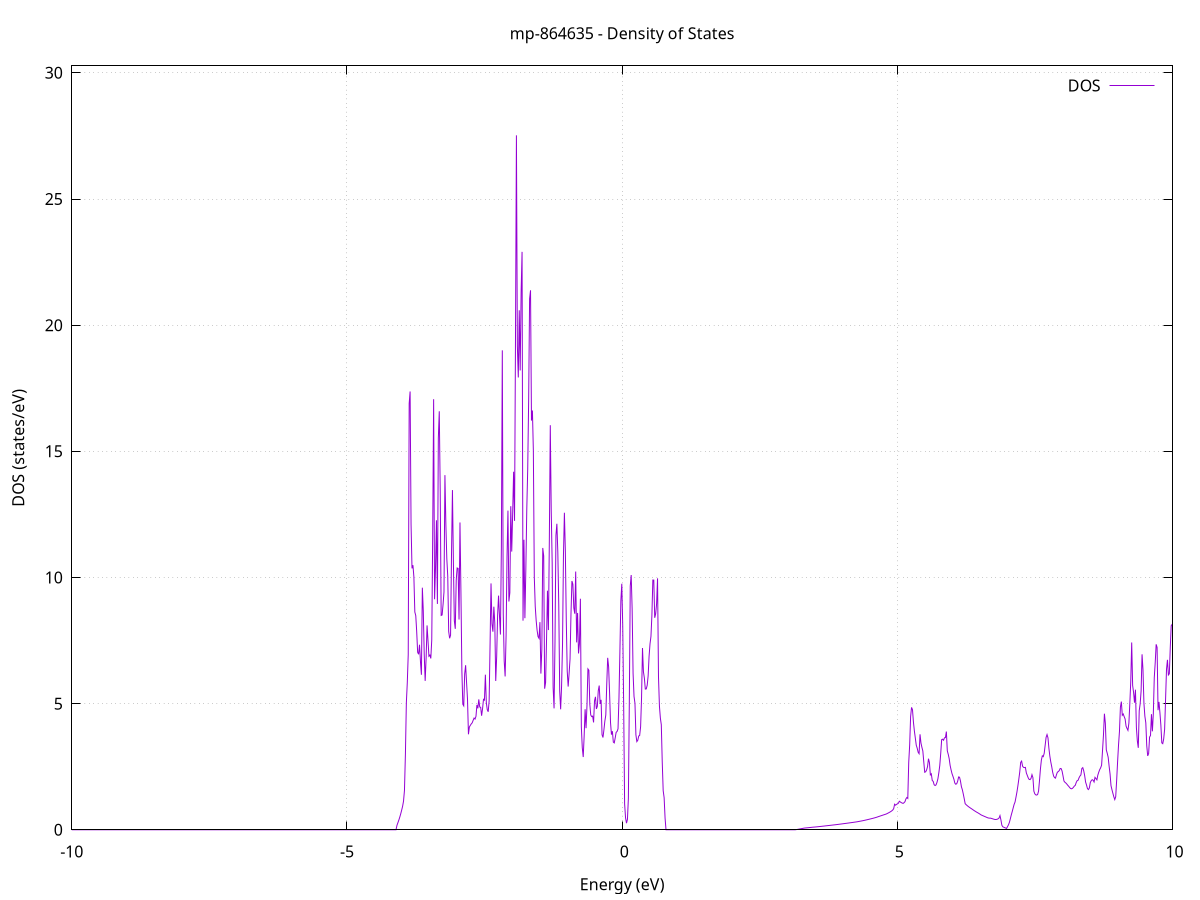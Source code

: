 set title 'mp-864635 - Density of States'
set xlabel 'Energy (eV)'
set ylabel 'DOS (states/eV)'
set grid
set xrange [-10:10]
set yrange [0:30.277]
set xzeroaxis lt -1
set terminal png size 800,600
set output 'mp-864635_dos_gnuplot.png'
plot '-' using 1:2 with lines title 'DOS'
-15.545100 0.000000
-15.528000 0.000000
-15.510900 0.000000
-15.493800 0.000000
-15.476700 0.000000
-15.459600 0.000000
-15.442500 0.000000
-15.425400 0.000000
-15.408300 0.000000
-15.391200 0.000000
-15.374100 0.000000
-15.357000 0.000000
-15.340000 0.000000
-15.322900 0.000000
-15.305800 0.000000
-15.288700 0.000000
-15.271600 0.000000
-15.254500 0.000000
-15.237400 0.000000
-15.220300 0.000000
-15.203200 0.000000
-15.186100 0.000000
-15.169000 0.000000
-15.151900 0.000000
-15.134800 0.000000
-15.117700 0.000000
-15.100600 0.000000
-15.083500 0.000000
-15.066400 0.000000
-15.049300 0.000000
-15.032300 0.000000
-15.015200 0.000000
-14.998100 0.000000
-14.981000 0.000000
-14.963900 0.000000
-14.946800 0.000000
-14.929700 0.000000
-14.912600 0.000000
-14.895500 0.000000
-14.878400 0.000000
-14.861300 0.000000
-14.844200 0.000000
-14.827100 0.000000
-14.810000 0.000000
-14.792900 0.000000
-14.775800 0.000000
-14.758700 0.000000
-14.741700 0.000000
-14.724600 0.000000
-14.707500 0.000000
-14.690400 0.000000
-14.673300 0.000000
-14.656200 0.000000
-14.639100 0.000000
-14.622000 0.000000
-14.604900 0.000000
-14.587800 0.000000
-14.570700 0.000000
-14.553600 0.000000
-14.536500 0.000000
-14.519400 0.000000
-14.502300 0.000000
-14.485200 0.000000
-14.468100 0.000000
-14.451000 0.000000
-14.434000 0.000000
-14.416900 0.000000
-14.399800 0.000000
-14.382700 0.000000
-14.365600 0.000000
-14.348500 0.000000
-14.331400 0.000000
-14.314300 0.000000
-14.297200 0.000000
-14.280100 0.000000
-14.263000 0.000000
-14.245900 0.000000
-14.228800 0.000000
-14.211700 0.000000
-14.194600 0.000000
-14.177500 0.000000
-14.160400 0.000000
-14.143400 0.000000
-14.126300 0.000000
-14.109200 0.000000
-14.092100 0.000000
-14.075000 0.000000
-14.057900 0.000000
-14.040800 0.000000
-14.023700 0.000000
-14.006600 0.000000
-13.989500 0.082400
-13.972400 0.751900
-13.955300 1.081200
-13.938200 1.400100
-13.921100 1.671100
-13.904000 1.922900
-13.886900 2.190300
-13.869800 2.474000
-13.852800 2.756500
-13.835700 3.062800
-13.818600 3.393300
-13.801500 3.776200
-13.784400 4.314500
-13.767300 5.056700
-13.750200 6.472300
-13.733100 6.699400
-13.716000 6.161500
-13.698900 5.781600
-13.681800 3.596500
-13.664700 6.806100
-13.647600 7.704800
-13.630500 6.574900
-13.613400 6.372700
-13.596300 5.924000
-13.579200 5.816500
-13.562100 12.679100
-13.545100 14.877300
-13.528000 18.184100
-13.510900 32.036400
-13.493800 34.026900
-13.476700 46.189200
-13.459600 29.185500
-13.442500 54.497400
-13.425400 0.000000
-13.408300 0.000000
-13.391200 0.000000
-13.374100 0.000000
-13.357000 0.000000
-13.339900 0.000000
-13.322800 0.000000
-13.305700 0.000000
-13.288600 0.000000
-13.271500 0.000000
-13.254500 0.000000
-13.237400 0.000000
-13.220300 0.000000
-13.203200 0.000000
-13.186100 0.000000
-13.169000 0.000000
-13.151900 0.000000
-13.134800 0.000000
-13.117700 0.000000
-13.100600 0.000000
-13.083500 0.000000
-13.066400 0.000000
-13.049300 0.000000
-13.032200 0.000000
-13.015100 0.000000
-12.998000 0.000000
-12.980900 0.000000
-12.963800 0.000000
-12.946800 0.000000
-12.929700 0.000000
-12.912600 0.000000
-12.895500 0.000000
-12.878400 0.000000
-12.861300 0.000000
-12.844200 0.000000
-12.827100 0.000000
-12.810000 0.000000
-12.792900 0.000000
-12.775800 0.000000
-12.758700 0.000000
-12.741600 0.000000
-12.724500 0.000000
-12.707400 0.000000
-12.690300 0.000000
-12.673200 0.000000
-12.656200 0.000000
-12.639100 0.000000
-12.622000 0.000000
-12.604900 0.000000
-12.587800 0.000000
-12.570700 0.000000
-12.553600 0.000000
-12.536500 0.000000
-12.519400 0.000000
-12.502300 0.000000
-12.485200 0.000000
-12.468100 0.000000
-12.451000 0.000000
-12.433900 0.000000
-12.416800 0.000000
-12.399700 0.000000
-12.382600 0.000000
-12.365600 0.000000
-12.348500 0.000000
-12.331400 0.000000
-12.314300 0.000000
-12.297200 0.000000
-12.280100 0.000000
-12.263000 0.000000
-12.245900 0.000000
-12.228800 0.000000
-12.211700 0.000000
-12.194600 0.000000
-12.177500 0.000000
-12.160400 0.000000
-12.143300 0.000000
-12.126200 0.000000
-12.109100 0.000000
-12.092000 0.000000
-12.074900 0.000000
-12.057900 0.000000
-12.040800 0.000000
-12.023700 0.000000
-12.006600 0.000000
-11.989500 0.000000
-11.972400 0.000000
-11.955300 0.000000
-11.938200 0.000000
-11.921100 0.000000
-11.904000 0.000000
-11.886900 0.000000
-11.869800 0.000000
-11.852700 0.000000
-11.835600 0.000000
-11.818500 0.000000
-11.801400 0.000000
-11.784300 0.000000
-11.767300 0.000000
-11.750200 0.000000
-11.733100 0.000000
-11.716000 0.000000
-11.698900 0.000000
-11.681800 0.000000
-11.664700 0.000000
-11.647600 0.000000
-11.630500 0.000000
-11.613400 0.000000
-11.596300 0.000000
-11.579200 0.000000
-11.562100 0.000000
-11.545000 0.000000
-11.527900 0.000000
-11.510800 0.000000
-11.493700 0.000000
-11.476700 0.000000
-11.459600 0.000000
-11.442500 0.000000
-11.425400 0.000000
-11.408300 0.000000
-11.391200 0.000000
-11.374100 0.000000
-11.357000 0.000000
-11.339900 0.000000
-11.322800 0.000000
-11.305700 0.000000
-11.288600 0.000000
-11.271500 0.000000
-11.254400 0.000000
-11.237300 0.000000
-11.220200 0.000000
-11.203100 0.000000
-11.186000 0.000000
-11.169000 0.000000
-11.151900 0.000000
-11.134800 0.000000
-11.117700 0.000000
-11.100600 0.000000
-11.083500 0.000000
-11.066400 0.000000
-11.049300 0.000000
-11.032200 0.000000
-11.015100 0.000000
-10.998000 0.000000
-10.980900 0.000000
-10.963800 0.000000
-10.946700 0.000000
-10.929600 0.000000
-10.912500 0.000000
-10.895400 0.000000
-10.878400 0.000000
-10.861300 0.000000
-10.844200 0.000000
-10.827100 0.000000
-10.810000 0.000000
-10.792900 0.000000
-10.775800 0.000000
-10.758700 0.000000
-10.741600 0.000000
-10.724500 0.000000
-10.707400 0.000000
-10.690300 0.000000
-10.673200 0.000000
-10.656100 0.000000
-10.639000 0.000000
-10.621900 0.000000
-10.604800 0.000000
-10.587700 0.000000
-10.570700 0.000000
-10.553600 0.000000
-10.536500 0.000000
-10.519400 0.000000
-10.502300 0.000000
-10.485200 0.000000
-10.468100 0.000000
-10.451000 0.000000
-10.433900 0.000000
-10.416800 0.000000
-10.399700 0.000000
-10.382600 0.000000
-10.365500 0.000000
-10.348400 0.000000
-10.331300 0.000000
-10.314200 0.000000
-10.297100 0.000000
-10.280100 0.000000
-10.263000 0.000000
-10.245900 0.000000
-10.228800 0.000000
-10.211700 0.000000
-10.194600 0.000000
-10.177500 0.000000
-10.160400 0.000000
-10.143300 0.000000
-10.126200 0.000000
-10.109100 0.000000
-10.092000 0.000000
-10.074900 0.000000
-10.057800 0.000000
-10.040700 0.000000
-10.023600 0.000000
-10.006500 0.000000
-9.989500 0.000000
-9.972400 0.000000
-9.955300 0.000000
-9.938200 0.000000
-9.921100 0.000000
-9.904000 0.000000
-9.886900 0.000000
-9.869800 0.000000
-9.852700 0.000000
-9.835600 0.000000
-9.818500 0.000000
-9.801400 0.000000
-9.784300 0.000000
-9.767200 0.000000
-9.750100 0.000000
-9.733000 0.000000
-9.715900 0.000000
-9.698800 0.000000
-9.681800 0.000000
-9.664700 0.000000
-9.647600 0.000000
-9.630500 0.000000
-9.613400 0.000000
-9.596300 0.000000
-9.579200 0.000000
-9.562100 0.000000
-9.545000 0.000000
-9.527900 0.000000
-9.510800 0.000000
-9.493700 0.000000
-9.476600 0.000000
-9.459500 0.000000
-9.442400 0.000000
-9.425300 0.000000
-9.408200 0.000000
-9.391200 0.000000
-9.374100 0.000000
-9.357000 0.000000
-9.339900 0.000000
-9.322800 0.000000
-9.305700 0.000000
-9.288600 0.000000
-9.271500 0.000000
-9.254400 0.000000
-9.237300 0.000000
-9.220200 0.000000
-9.203100 0.000000
-9.186000 0.000000
-9.168900 0.000000
-9.151800 0.000000
-9.134700 0.000000
-9.117600 0.000000
-9.100500 0.000000
-9.083500 0.000000
-9.066400 0.000000
-9.049300 0.000000
-9.032200 0.000000
-9.015100 0.000000
-8.998000 0.000000
-8.980900 0.000000
-8.963800 0.000000
-8.946700 0.000000
-8.929600 0.000000
-8.912500 0.000000
-8.895400 0.000000
-8.878300 0.000000
-8.861200 0.000000
-8.844100 0.000000
-8.827000 0.000000
-8.809900 0.000000
-8.792900 0.000000
-8.775800 0.000000
-8.758700 0.000000
-8.741600 0.000000
-8.724500 0.000000
-8.707400 0.000000
-8.690300 0.000000
-8.673200 0.000000
-8.656100 0.000000
-8.639000 0.000000
-8.621900 0.000000
-8.604800 0.000000
-8.587700 0.000000
-8.570600 0.000000
-8.553500 0.000000
-8.536400 0.000000
-8.519300 0.000000
-8.502300 0.000000
-8.485200 0.000000
-8.468100 0.000000
-8.451000 0.000000
-8.433900 0.000000
-8.416800 0.000000
-8.399700 0.000000
-8.382600 0.000000
-8.365500 0.000000
-8.348400 0.000000
-8.331300 0.000000
-8.314200 0.000000
-8.297100 0.000000
-8.280000 0.000000
-8.262900 0.000000
-8.245800 0.000000
-8.228700 0.000000
-8.211600 0.000000
-8.194600 0.000000
-8.177500 0.000000
-8.160400 0.000000
-8.143300 0.000000
-8.126200 0.000000
-8.109100 0.000000
-8.092000 0.000000
-8.074900 0.000000
-8.057800 0.000000
-8.040700 0.000000
-8.023600 0.000000
-8.006500 0.000000
-7.989400 0.000000
-7.972300 0.000000
-7.955200 0.000000
-7.938100 0.000000
-7.921000 0.000000
-7.904000 0.000000
-7.886900 0.000000
-7.869800 0.000000
-7.852700 0.000000
-7.835600 0.000000
-7.818500 0.000000
-7.801400 0.000000
-7.784300 0.000000
-7.767200 0.000000
-7.750100 0.000000
-7.733000 0.000000
-7.715900 0.000000
-7.698800 0.000000
-7.681700 0.000000
-7.664600 0.000000
-7.647500 0.000000
-7.630400 0.000000
-7.613400 0.000000
-7.596300 0.000000
-7.579200 0.000000
-7.562100 0.000000
-7.545000 0.000000
-7.527900 0.000000
-7.510800 0.000000
-7.493700 0.000000
-7.476600 0.000000
-7.459500 0.000000
-7.442400 0.000000
-7.425300 0.000000
-7.408200 0.000000
-7.391100 0.000000
-7.374000 0.000000
-7.356900 0.000000
-7.339800 0.000000
-7.322700 0.000000
-7.305700 0.000000
-7.288600 0.000000
-7.271500 0.000000
-7.254400 0.000000
-7.237300 0.000000
-7.220200 0.000000
-7.203100 0.000000
-7.186000 0.000000
-7.168900 0.000000
-7.151800 0.000000
-7.134700 0.000000
-7.117600 0.000000
-7.100500 0.000000
-7.083400 0.000000
-7.066300 0.000000
-7.049200 0.000000
-7.032100 0.000000
-7.015100 0.000000
-6.998000 0.000000
-6.980900 0.000000
-6.963800 0.000000
-6.946700 0.000000
-6.929600 0.000000
-6.912500 0.000000
-6.895400 0.000000
-6.878300 0.000000
-6.861200 0.000000
-6.844100 0.000000
-6.827000 0.000000
-6.809900 0.000000
-6.792800 0.000000
-6.775700 0.000000
-6.758600 0.000000
-6.741500 0.000000
-6.724400 0.000000
-6.707400 0.000000
-6.690300 0.000000
-6.673200 0.000000
-6.656100 0.000000
-6.639000 0.000000
-6.621900 0.000000
-6.604800 0.000000
-6.587700 0.000000
-6.570600 0.000000
-6.553500 0.000000
-6.536400 0.000000
-6.519300 0.000000
-6.502200 0.000000
-6.485100 0.000000
-6.468000 0.000000
-6.450900 0.000000
-6.433800 0.000000
-6.416800 0.000000
-6.399700 0.000000
-6.382600 0.000000
-6.365500 0.000000
-6.348400 0.000000
-6.331300 0.000000
-6.314200 0.000000
-6.297100 0.000000
-6.280000 0.000000
-6.262900 0.000000
-6.245800 0.000000
-6.228700 0.000000
-6.211600 0.000000
-6.194500 0.000000
-6.177400 0.000000
-6.160300 0.000000
-6.143200 0.000000
-6.126200 0.000000
-6.109100 0.000000
-6.092000 0.000000
-6.074900 0.000000
-6.057800 0.000000
-6.040700 0.000000
-6.023600 0.000000
-6.006500 0.000000
-5.989400 0.000000
-5.972300 0.000000
-5.955200 0.000000
-5.938100 0.000000
-5.921000 0.000000
-5.903900 0.000000
-5.886800 0.000000
-5.869700 0.000000
-5.852600 0.000000
-5.835500 0.000000
-5.818500 0.000000
-5.801400 0.000000
-5.784300 0.000000
-5.767200 0.000000
-5.750100 0.000000
-5.733000 0.000000
-5.715900 0.000000
-5.698800 0.000000
-5.681700 0.000000
-5.664600 0.000000
-5.647500 0.000000
-5.630400 0.000000
-5.613300 0.000000
-5.596200 0.000000
-5.579100 0.000000
-5.562000 0.000000
-5.544900 0.000000
-5.527900 0.000000
-5.510800 0.000000
-5.493700 0.000000
-5.476600 0.000000
-5.459500 0.000000
-5.442400 0.000000
-5.425300 0.000000
-5.408200 0.000000
-5.391100 0.000000
-5.374000 0.000000
-5.356900 0.000000
-5.339800 0.000000
-5.322700 0.000000
-5.305600 0.000000
-5.288500 0.000000
-5.271400 0.000000
-5.254300 0.000000
-5.237200 0.000000
-5.220200 0.000000
-5.203100 0.000000
-5.186000 0.000000
-5.168900 0.000000
-5.151800 0.000000
-5.134700 0.000000
-5.117600 0.000000
-5.100500 0.000000
-5.083400 0.000000
-5.066300 0.000000
-5.049200 0.000000
-5.032100 0.000000
-5.015000 0.000000
-4.997900 0.000000
-4.980800 0.000000
-4.963700 0.000000
-4.946600 0.000000
-4.929600 0.000000
-4.912500 0.000000
-4.895400 0.000000
-4.878300 0.000000
-4.861200 0.000000
-4.844100 0.000000
-4.827000 0.000000
-4.809900 0.000000
-4.792800 0.000000
-4.775700 0.000000
-4.758600 0.000000
-4.741500 0.000000
-4.724400 0.000000
-4.707300 0.000000
-4.690200 0.000000
-4.673100 0.000000
-4.656000 0.000000
-4.639000 0.000000
-4.621900 0.000000
-4.604800 0.000000
-4.587700 0.000000
-4.570600 0.000000
-4.553500 0.000000
-4.536400 0.000000
-4.519300 0.000000
-4.502200 0.000000
-4.485100 0.000000
-4.468000 0.000000
-4.450900 0.000000
-4.433800 0.000000
-4.416700 0.000000
-4.399600 0.000000
-4.382500 0.000000
-4.365400 0.000000
-4.348300 0.000000
-4.331300 0.000000
-4.314200 0.000000
-4.297100 0.000000
-4.280000 0.000000
-4.262900 0.000000
-4.245800 0.000000
-4.228700 0.000000
-4.211600 0.000000
-4.194500 0.000000
-4.177400 0.000000
-4.160300 0.000000
-4.143200 0.000000
-4.126100 0.000000
-4.109000 0.000000
-4.091900 0.172700
-4.074800 0.278300
-4.057700 0.383000
-4.040700 0.499300
-4.023600 0.629700
-4.006500 0.774900
-3.989400 0.927600
-3.972300 1.135700
-3.955200 1.563000
-3.938100 2.996900
-3.921000 5.038700
-3.903900 5.828400
-3.886800 6.945200
-3.869700 16.892700
-3.852600 17.372300
-3.835500 12.111700
-3.818400 10.361000
-3.801300 10.487000
-3.784200 10.029000
-3.767100 8.632000
-3.750000 8.486700
-3.733000 7.853800
-3.715900 7.037000
-3.698800 6.955900
-3.681700 7.334000
-3.664600 6.667700
-3.647500 6.142900
-3.630400 9.596400
-3.613300 8.678400
-3.596200 6.951100
-3.579100 5.900900
-3.562000 6.798600
-3.544900 8.100200
-3.527800 7.501600
-3.510700 6.879500
-3.493600 6.924200
-3.476500 6.791200
-3.459400 7.526800
-3.442400 11.630300
-3.425300 17.064700
-3.408200 9.137500
-3.391100 10.389600
-3.374000 12.267000
-3.356900 8.951200
-3.339800 15.528200
-3.322700 16.587700
-3.305600 13.428900
-3.288500 8.495800
-3.271400 8.512300
-3.254300 8.920300
-3.237200 9.422500
-3.220100 14.055600
-3.203000 12.114900
-3.185900 10.747700
-3.168800 10.058100
-3.151800 7.862400
-3.134700 7.589100
-3.117600 7.713000
-3.100500 10.905900
-3.083400 13.463200
-3.066300 10.623900
-3.049200 8.284500
-3.032100 7.964200
-3.015000 9.884500
-2.997900 10.376700
-2.980800 10.358900
-2.963700 8.332800
-2.946600 12.180500
-2.929500 9.477000
-2.912400 6.321000
-2.895300 4.977600
-2.878200 4.912500
-2.861100 6.178500
-2.844100 6.522100
-2.827000 5.841800
-2.809900 5.174800
-2.792800 3.784200
-2.775700 4.072500
-2.758600 4.138800
-2.741500 4.196100
-2.724400 4.240100
-2.707300 4.337800
-2.690200 4.428300
-2.673100 4.387400
-2.656000 4.495800
-2.638900 4.949200
-2.621800 4.813100
-2.604700 5.168200
-2.587600 4.866700
-2.570500 4.851600
-2.553500 4.520000
-2.536400 4.797400
-2.519300 5.170400
-2.502200 5.138800
-2.485100 6.147900
-2.468000 5.047800
-2.450900 4.757600
-2.433800 4.677800
-2.416700 5.103800
-2.399600 7.380400
-2.382500 9.764900
-2.365400 8.168200
-2.348300 7.850500
-2.331200 8.843200
-2.314100 8.201400
-2.297000 5.898200
-2.279900 6.866200
-2.262900 8.496300
-2.245800 9.281600
-2.228700 8.476600
-2.211600 7.737800
-2.194500 11.162300
-2.177400 19.001600
-2.160300 8.581700
-2.143200 6.692200
-2.126100 6.076300
-2.109000 7.672100
-2.091900 10.818600
-2.074800 12.651000
-2.057700 9.047400
-2.040600 9.394600
-2.023500 12.825400
-2.006400 11.026900
-1.989300 12.531100
-1.972200 14.191200
-1.955200 12.243500
-1.938100 19.391900
-1.921000 27.524500
-1.903900 19.178800
-1.886800 17.928500
-1.869700 20.589000
-1.852600 18.204400
-1.835500 21.317500
-1.818400 22.906300
-1.801300 8.288500
-1.784200 11.494900
-1.767100 8.385600
-1.750000 10.301000
-1.732900 12.681700
-1.715800 14.297900
-1.698700 17.050800
-1.681600 21.048900
-1.664600 21.382200
-1.647500 16.219400
-1.630400 16.618200
-1.613300 15.031200
-1.596200 10.020000
-1.579100 8.854400
-1.562000 8.288100
-1.544900 7.896400
-1.527800 7.652500
-1.510700 7.587800
-1.493600 8.230300
-1.476500 6.191400
-1.459400 7.147900
-1.442300 11.169500
-1.425200 10.853200
-1.408100 5.591500
-1.391000 5.835900
-1.373900 7.527300
-1.356900 9.477200
-1.339800 7.915500
-1.322700 11.481900
-1.305600 16.035400
-1.288500 12.639100
-1.271400 10.582800
-1.254300 5.645200
-1.237200 4.810400
-1.220100 7.450000
-1.203000 11.666400
-1.185900 12.128300
-1.168800 11.005600
-1.151700 8.892600
-1.134600 5.497600
-1.117500 4.774700
-1.100400 5.697100
-1.083300 7.356000
-1.066300 10.892300
-1.049200 12.564700
-1.032100 11.061800
-1.015000 8.284600
-0.997900 6.285200
-0.980800 5.676700
-0.963700 6.195100
-0.946600 6.769500
-0.929500 8.561100
-0.912400 9.859400
-0.895300 9.731400
-0.878200 8.792900
-0.861100 8.564400
-0.844000 10.235900
-0.826900 7.426800
-0.809800 8.594900
-0.792700 6.989000
-0.775700 7.383400
-0.758600 9.157400
-0.741500 4.080100
-0.724400 3.253700
-0.707300 2.884000
-0.690200 3.720800
-0.673100 4.777400
-0.656000 4.027400
-0.638900 4.927300
-0.621800 6.375800
-0.604700 6.321900
-0.587600 4.979700
-0.570500 4.550100
-0.553400 4.485800
-0.536300 4.503300
-0.519200 4.255300
-0.502100 5.108300
-0.485000 5.269800
-0.468000 4.789100
-0.450900 4.895500
-0.433800 5.510900
-0.416700 5.716400
-0.399600 4.989100
-0.382500 5.149100
-0.365400 3.767900
-0.348300 3.657400
-0.331200 3.962200
-0.314100 4.307400
-0.297000 4.548300
-0.279900 5.760400
-0.262800 6.814600
-0.245700 6.458800
-0.228600 5.441200
-0.211500 4.259100
-0.194400 3.771300
-0.177400 3.906600
-0.160300 3.475200
-0.143200 3.443400
-0.126100 3.642800
-0.109000 3.861400
-0.091900 3.897000
-0.074800 4.003000
-0.057700 5.219400
-0.040600 7.086300
-0.023500 9.066700
-0.006400 9.751500
0.010700 8.070800
0.027800 4.891400
0.044900 1.024600
0.062000 0.472400
0.079100 0.262400
0.096200 0.409400
0.113300 1.245900
0.130300 5.054700
0.147400 9.663100
0.164500 10.097500
0.181600 8.753900
0.198700 6.197200
0.215800 5.287100
0.232900 5.010800
0.250000 3.764600
0.267100 3.494300
0.284200 3.547700
0.301300 3.716300
0.318400 3.737400
0.335500 4.084200
0.352600 5.237900
0.369700 7.203300
0.386800 6.264200
0.403900 6.009300
0.420900 5.577500
0.438000 5.581900
0.455100 5.729500
0.472200 6.094200
0.489300 6.873800
0.506400 7.368000
0.523500 7.663400
0.540600 8.499000
0.557700 9.898900
0.574800 9.895800
0.591900 8.402400
0.609000 8.560700
0.626100 8.960800
0.643200 9.965800
0.660300 6.070800
0.677400 4.905900
0.694500 4.427400
0.711500 4.162800
0.728600 2.687200
0.745700 1.550500
0.762800 1.272100
0.779900 0.464700
0.797000 0.000000
0.814100 0.000000
0.831200 0.000000
0.848300 0.000000
0.865400 0.000000
0.882500 0.000000
0.899600 0.000000
0.916700 0.000000
0.933800 0.000000
0.950900 0.000000
0.968000 0.000000
0.985100 0.000000
1.002200 0.000000
1.019200 0.000000
1.036300 0.000000
1.053400 0.000000
1.070500 0.000000
1.087600 0.000000
1.104700 0.000000
1.121800 0.000000
1.138900 0.000000
1.156000 0.000000
1.173100 0.000000
1.190200 0.000000
1.207300 0.000000
1.224400 0.000000
1.241500 0.000000
1.258600 0.000000
1.275700 0.000000
1.292800 0.000000
1.309800 0.000000
1.326900 0.000000
1.344000 0.000000
1.361100 0.000000
1.378200 0.000000
1.395300 0.000000
1.412400 0.000000
1.429500 0.000000
1.446600 0.000000
1.463700 0.000000
1.480800 0.000000
1.497900 0.000000
1.515000 0.000000
1.532100 0.000000
1.549200 0.000000
1.566300 0.000000
1.583400 0.000000
1.600400 0.000000
1.617500 0.000000
1.634600 0.000000
1.651700 0.000000
1.668800 0.000000
1.685900 0.000000
1.703000 0.000000
1.720100 0.000000
1.737200 0.000000
1.754300 0.000000
1.771400 0.000000
1.788500 0.000000
1.805600 0.000000
1.822700 0.000000
1.839800 0.000000
1.856900 0.000000
1.874000 0.000000
1.891100 0.000000
1.908100 0.000000
1.925200 0.000000
1.942300 0.000000
1.959400 0.000000
1.976500 0.000000
1.993600 0.000000
2.010700 0.000000
2.027800 0.000000
2.044900 0.000000
2.062000 0.000000
2.079100 0.000000
2.096200 0.000000
2.113300 0.000000
2.130400 0.000000
2.147500 0.000000
2.164600 0.000000
2.181700 0.000000
2.198700 0.000000
2.215800 0.000000
2.232900 0.000000
2.250000 0.000000
2.267100 0.000000
2.284200 0.000000
2.301300 0.000000
2.318400 0.000000
2.335500 0.000000
2.352600 0.000000
2.369700 0.000000
2.386800 0.000000
2.403900 0.000000
2.421000 0.000000
2.438100 0.000000
2.455200 0.000000
2.472300 0.000000
2.489400 0.000000
2.506400 0.000000
2.523500 0.000000
2.540600 0.000000
2.557700 0.000000
2.574800 0.000000
2.591900 0.000000
2.609000 0.000000
2.626100 0.000000
2.643200 0.000000
2.660300 0.000000
2.677400 0.000000
2.694500 0.000000
2.711600 0.000000
2.728700 0.000000
2.745800 0.000000
2.762900 0.000000
2.780000 0.000000
2.797000 0.000000
2.814100 0.000000
2.831200 0.000000
2.848300 0.000000
2.865400 0.000000
2.882500 0.000000
2.899600 0.000000
2.916700 0.000000
2.933800 0.000000
2.950900 0.000000
2.968000 0.000000
2.985100 0.000000
3.002200 0.000000
3.019300 0.000000
3.036400 0.000000
3.053500 0.000000
3.070600 0.000000
3.087600 0.000000
3.104700 0.000000
3.121800 0.000000
3.138900 0.000000
3.156000 0.003400
3.173100 0.010500
3.190200 0.017600
3.207300 0.024600
3.224400 0.031600
3.241500 0.038600
3.258600 0.045600
3.275700 0.052600
3.292800 0.059600
3.309900 0.066600
3.327000 0.071000
3.344100 0.074300
3.361200 0.077800
3.378300 0.081500
3.395300 0.085500
3.412400 0.089800
3.429500 0.094200
3.446600 0.098500
3.463700 0.102300
3.480800 0.105500
3.497900 0.108500
3.515000 0.111800
3.532100 0.115400
3.549200 0.119300
3.566300 0.123300
3.583400 0.127200
3.600500 0.131300
3.617600 0.135400
3.634700 0.139500
3.651800 0.143700
3.668900 0.147900
3.685900 0.152200
3.703000 0.156500
3.720100 0.160800
3.737200 0.165000
3.754300 0.169200
3.771400 0.173400
3.788500 0.177700
3.805600 0.182100
3.822700 0.186400
3.839800 0.190900
3.856900 0.195300
3.874000 0.199900
3.891100 0.204400
3.908200 0.209100
3.925300 0.213800
3.942400 0.218500
3.959500 0.223300
3.976600 0.228100
3.993600 0.233000
4.010700 0.238000
4.027800 0.242900
4.044900 0.247800
4.062000 0.252800
4.079100 0.257900
4.096200 0.262900
4.113300 0.268100
4.130400 0.273200
4.147500 0.278400
4.164600 0.283600
4.181700 0.288800
4.198800 0.294100
4.215900 0.299400
4.233000 0.304800
4.250100 0.310200
4.267200 0.316100
4.284200 0.323100
4.301300 0.330100
4.318400 0.337100
4.335500 0.344100
4.352600 0.351200
4.369700 0.358400
4.386800 0.366200
4.403900 0.374600
4.421000 0.383100
4.438100 0.391700
4.455200 0.400400
4.472300 0.409300
4.489400 0.418200
4.506500 0.427300
4.523600 0.436500
4.540700 0.445900
4.557800 0.455500
4.574800 0.465300
4.591900 0.475600
4.609000 0.486300
4.626100 0.498000
4.643200 0.511200
4.660300 0.524100
4.677400 0.536900
4.694500 0.549400
4.711600 0.561900
4.728700 0.574400
4.745800 0.586700
4.762900 0.599000
4.780000 0.611300
4.797100 0.623400
4.814200 0.641200
4.831300 0.660700
4.848400 0.680900
4.865500 0.701800
4.882500 0.724600
4.899600 0.750400
4.916700 0.783100
4.933800 0.836200
4.950900 1.013100
4.968000 0.974900
4.985100 1.006800
5.002200 1.028200
5.019300 1.052200
5.036400 1.130400
5.053500 1.104600
5.070600 1.078500
5.087700 1.058900
5.104800 1.046000
5.121900 1.072600
5.139000 1.114400
5.156100 1.222800
5.173100 1.278500
5.190200 1.243700
5.207300 2.678100
5.224400 3.362000
5.241500 4.486000
5.258600 4.850400
5.275700 4.757200
5.292800 4.266700
5.309900 3.916800
5.327000 3.636600
5.344100 3.352300
5.361200 3.233500
5.378300 3.072800
5.395400 3.015900
5.412500 3.783300
5.429600 3.438600
5.446700 3.267700
5.463700 3.122100
5.480800 2.685000
5.497900 2.279800
5.515000 2.298700
5.532100 2.371300
5.549200 2.503500
5.566300 2.817200
5.583400 2.664200
5.600500 2.176200
5.617600 2.217600
5.634700 1.952700
5.651800 1.919200
5.668900 1.785300
5.686000 1.753400
5.703100 1.777600
5.720200 1.876800
5.737300 2.019600
5.754400 2.259600
5.771400 2.550000
5.788500 3.023500
5.805600 3.572700
5.822700 3.590400
5.839800 3.550100
5.856900 3.644400
5.874000 3.653900
5.891100 3.892700
5.908200 3.127100
5.925300 2.990500
5.942400 2.818400
5.959500 2.550900
5.976600 2.376300
5.993700 2.224500
6.010800 2.117600
6.027900 2.005000
6.045000 1.850200
6.062000 1.804200
6.079100 1.824500
6.096200 1.920300
6.113300 2.093800
6.130400 2.083300
6.147500 1.931300
6.164600 1.706500
6.181700 1.585800
6.198800 1.414700
6.215900 1.229100
6.233000 1.032800
6.250100 0.995400
6.267200 0.962100
6.284300 0.931200
6.301400 0.902600
6.318500 0.876300
6.335600 0.851500
6.352700 0.826700
6.369700 0.800600
6.386800 0.774300
6.403900 0.749500
6.421000 0.726100
6.438100 0.702800
6.455200 0.682300
6.472300 0.660500
6.489400 0.637000
6.506500 0.612500
6.523600 0.588000
6.540700 0.571000
6.557800 0.554600
6.574900 0.538400
6.592000 0.522400
6.609100 0.506400
6.626200 0.490300
6.643300 0.474300
6.660300 0.464400
6.677400 0.460800
6.694500 0.460500
6.711600 0.449200
6.728700 0.437000
6.745800 0.424800
6.762900 0.413100
6.780000 0.407300
6.797100 0.408700
6.814200 0.417400
6.831300 0.435200
6.848400 0.465700
6.865500 0.561500
6.882600 0.387900
6.899700 0.177800
6.916800 0.119600
6.933900 0.101300
6.950900 0.084300
6.968000 0.068700
6.985100 0.054300
7.002200 0.125300
7.019300 0.193500
7.036400 0.293100
7.053500 0.435900
7.070600 0.587000
7.087700 0.720400
7.104800 0.863100
7.121900 1.003900
7.139000 1.099100
7.156100 1.291500
7.173200 1.494000
7.190300 1.734700
7.207400 2.003500
7.224500 2.290100
7.241600 2.673600
7.258600 2.722600
7.275700 2.521200
7.292800 2.473600
7.309900 2.463800
7.327000 2.472800
7.344100 2.255100
7.361200 2.156300
7.378300 2.059200
7.395400 1.995900
7.412500 1.988100
7.429600 2.038400
7.446700 2.183900
7.463800 2.067200
7.480900 1.531600
7.498000 1.425400
7.515100 1.384100
7.532200 1.375500
7.549200 1.396900
7.566300 1.532900
7.583400 1.950400
7.600500 2.416900
7.617600 2.764800
7.634700 2.930500
7.651800 2.899800
7.668900 3.031300
7.686000 3.344400
7.703100 3.662600
7.720200 3.773900
7.737300 3.645300
7.754400 3.223600
7.771500 2.916800
7.788600 2.687100
7.805700 2.499000
7.822800 2.280300
7.839900 2.128300
7.856900 2.067800
7.874000 2.046300
7.891100 2.178700
7.908200 2.281900
7.925300 2.306800
7.942400 2.347600
7.959500 2.429800
7.976600 2.424100
7.993700 2.326000
8.010800 2.134400
8.027900 1.932700
8.045000 1.883600
8.062100 1.854100
8.079200 1.813400
8.096300 1.765300
8.113400 1.724500
8.130500 1.677400
8.147500 1.636400
8.164600 1.623900
8.181700 1.640900
8.198800 1.679600
8.215900 1.731000
8.233000 1.760400
8.250100 1.871600
8.267200 1.945300
8.284300 1.961600
8.301400 2.058500
8.318500 2.128700
8.335600 2.173900
8.352700 2.428600
8.369800 2.462600
8.386900 2.337300
8.404000 2.146900
8.421100 1.889100
8.438100 1.771200
8.455200 1.628900
8.472300 1.593500
8.489400 1.657800
8.506500 1.874600
8.523600 1.946100
8.540700 1.984700
8.557800 1.965600
8.574900 1.894000
8.592000 2.077900
8.609100 2.028700
8.626200 1.978500
8.643300 2.166200
8.660400 2.284300
8.677500 2.385900
8.694600 2.456400
8.711700 2.558200
8.728800 3.147700
8.745800 3.757400
8.762900 4.601000
8.780000 4.222300
8.797100 3.167000
8.814200 3.031100
8.831300 2.872100
8.848400 2.520500
8.865500 2.211400
8.882600 1.748700
8.899700 1.591000
8.916800 1.445800
8.933900 1.307600
8.951000 1.197300
8.968100 1.309700
8.985200 1.955100
9.002300 2.689600
9.019400 3.359200
9.036400 3.902500
9.053500 4.861300
9.070600 5.080000
9.087700 4.539200
9.104800 4.589500
9.121900 4.484700
9.139000 4.390900
9.156100 4.109400
9.173200 4.017900
9.190300 3.940500
9.207400 4.221300
9.224500 4.996800
9.241600 5.877600
9.258700 7.422500
9.275800 5.719800
9.292900 5.444000
9.310000 5.036900
9.327000 5.552300
9.344100 4.051400
9.361200 3.516800
9.378300 3.247600
9.395400 4.718300
9.412500 4.990400
9.429600 5.504100
9.446700 6.954100
9.463800 6.341800
9.480900 5.014900
9.498000 4.502700
9.515100 4.237900
9.532200 3.330200
9.549300 2.928100
9.566400 3.020800
9.583500 3.671900
9.600600 3.739800
9.617700 4.581900
9.634700 3.901900
9.651800 4.613100
9.668900 6.036700
9.686000 6.623500
9.703100 7.350300
9.720200 7.227700
9.737300 4.741100
9.754400 5.067900
9.771500 4.639600
9.788600 4.148300
9.805700 3.443300
9.822800 3.412700
9.839900 3.598000
9.857000 3.986200
9.874100 5.167000
9.891200 6.360500
9.908300 6.736100
9.925300 6.135500
9.942400 6.181300
9.959500 7.220300
9.976600 8.088700
9.993700 8.142600
10.010800 8.040200
10.027900 8.144300
10.045000 6.912900
10.062100 6.322800
10.079200 6.112100
10.096300 6.654500
10.113400 8.449400
10.130500 7.088600
10.147600 6.445900
10.164700 6.025500
10.181800 6.811900
10.198900 7.224000
10.216000 6.501400
10.233000 6.017100
10.250100 5.454000
10.267200 5.732200
10.284300 5.689900
10.301400 5.415200
10.318500 5.093000
10.335600 6.073100
10.352700 5.898800
10.369800 6.458500
10.386900 6.269200
10.404000 5.880000
10.421100 6.472100
10.438200 6.625500
10.455300 5.626400
10.472400 5.419000
10.489500 5.744500
10.506600 5.530800
10.523600 5.525300
10.540700 5.774700
10.557800 4.514400
10.574900 3.851700
10.592000 3.454400
10.609100 3.412600
10.626200 3.871800
10.643300 3.822800
10.660400 4.061400
10.677500 3.723100
10.694600 3.470100
10.711700 3.350900
10.728800 3.169100
10.745900 2.903600
10.763000 2.590700
10.780100 2.373600
10.797200 2.449600
10.814200 2.248400
10.831300 2.229900
10.848400 2.401800
10.865500 2.782300
10.882600 2.827900
10.899700 2.872600
10.916800 2.963400
10.933900 3.400500
10.951000 4.961300
10.968100 4.646500
10.985200 4.510100
11.002300 4.888800
11.019400 5.078000
11.036500 5.895900
11.053600 7.705900
11.070700 8.085700
11.087800 6.994500
11.104900 6.500000
11.121900 6.011500
11.139000 5.808700
11.156100 5.185200
11.173200 5.125900
11.190300 4.983800
11.207400 4.773600
11.224500 4.671900
11.241600 4.075800
11.258700 3.389300
11.275800 2.647900
11.292900 2.277100
11.310000 2.477500
11.327100 2.233500
11.344200 2.383100
11.361300 2.181900
11.378400 2.187500
11.395500 2.179000
11.412500 2.222900
11.429600 2.355000
11.446700 2.514200
11.463800 2.618900
11.480900 2.841200
11.498000 3.296500
11.515100 3.546700
11.532200 3.762700
11.549300 3.839100
11.566400 3.899100
11.583500 3.956200
11.600600 3.971100
11.617700 4.031000
11.634800 4.059700
11.651900 4.032100
11.669000 3.886900
11.686100 3.635600
11.703200 3.539200
11.720200 3.381200
11.737300 3.155700
11.754400 2.937700
11.771500 2.966800
11.788600 2.987500
11.805700 2.987000
11.822800 3.124600
11.839900 2.785800
11.857000 2.761400
11.874100 2.705000
11.891200 2.577500
11.908300 2.350300
11.925400 2.054200
11.942500 1.936600
11.959600 1.842000
11.976700 1.854800
11.993800 2.004100
12.010800 1.918900
12.027900 1.854100
12.045000 1.772800
12.062100 1.663500
12.079200 1.520600
12.096300 1.270400
12.113400 0.968200
12.130500 0.692100
12.147600 0.555500
12.164700 0.183900
12.181800 0.171500
12.198900 0.218200
12.216000 0.384700
12.233100 0.671200
12.250200 0.954400
12.267300 0.901700
12.284400 0.953400
12.301400 0.968600
12.318500 0.952900
12.335600 0.951200
12.352700 0.899000
12.369800 0.950400
12.386900 1.061800
12.404000 1.199600
12.421100 1.366800
12.438200 1.621400
12.455300 2.000000
12.472400 2.186400
12.489500 2.139800
12.506600 2.034800
12.523700 1.948700
12.540800 1.928100
12.557900 1.926300
12.575000 1.927000
12.592100 1.919700
12.609100 1.899800
12.626200 1.879900
12.643300 1.885200
12.660400 1.890400
12.677500 1.899400
12.694600 1.965900
12.711700 2.015400
12.728800 2.135800
12.745900 2.543700
12.763000 2.809000
12.780100 3.067100
12.797200 3.308200
12.814300 3.510400
12.831400 3.540900
12.848500 3.276300
12.865600 3.180000
12.882700 3.286900
12.899700 3.151600
12.916800 2.796900
12.933900 2.700600
12.951000 2.525000
12.968100 2.298400
12.985200 1.997400
13.002300 1.723800
13.019400 1.623900
13.036500 1.549200
13.053600 1.460700
13.070700 1.359700
13.087800 1.302500
13.104900 1.268700
13.122000 1.271900
13.139100 1.314300
13.156200 1.392900
13.173300 1.582100
13.190300 1.778700
13.207400 1.998800
13.224500 2.279700
13.241600 2.552600
13.258700 2.883000
13.275800 3.097800
13.292900 2.974600
13.310000 2.672800
13.327100 2.587700
13.344200 2.883200
13.361300 2.882700
13.378400 2.956900
13.395500 2.916800
13.412600 2.865300
13.429700 2.859900
13.446800 2.912100
13.463900 3.028800
13.481000 3.139800
13.498000 3.266300
13.515100 3.835100
13.532200 4.028000
13.549300 3.259300
13.566400 2.742600
13.583500 2.656400
13.600600 2.625800
13.617700 2.718200
13.634800 2.848700
13.651900 3.331700
13.669000 3.192500
13.686100 3.230000
13.703200 3.333000
13.720300 3.482800
13.737400 3.160900
13.754500 2.913800
13.771600 2.887200
13.788600 3.093400
13.805700 3.443600
13.822800 3.712300
13.839900 3.691700
13.857000 3.726900
13.874100 3.950500
13.891200 3.880900
13.908300 3.998700
13.925400 4.040900
13.942500 4.076800
13.959600 4.064900
13.976700 4.041600
13.993800 3.946700
14.010900 3.949500
14.028000 3.843300
14.045100 3.619400
14.062200 3.439000
14.079300 3.359400
14.096300 3.353100
14.113400 3.351600
14.130500 3.328700
14.147600 3.305700
14.164700 3.272000
14.181800 3.205200
14.198900 3.133600
14.216000 3.097200
14.233100 3.120000
14.250200 3.279500
14.267300 3.272300
14.284400 3.261300
14.301500 3.283200
14.318600 3.322900
14.335700 3.535800
14.352800 3.638400
14.369900 3.938200
14.386900 3.385100
14.404000 3.178200
14.421100 3.162600
14.438200 3.084300
14.455300 2.960000
14.472400 3.037200
14.489500 3.682900
14.506600 3.276900
14.523700 3.012000
14.540800 3.053000
14.557900 3.162100
14.575000 3.267000
14.592100 3.328200
14.609200 3.153300
14.626300 2.793400
14.643400 2.574200
14.660500 2.188800
14.677500 2.127900
14.694600 2.142100
14.711700 2.169500
14.728800 2.259500
14.745900 2.381800
14.763000 2.503500
14.780100 2.723100
14.797200 2.976600
14.814300 2.981000
14.831400 2.848800
14.848500 2.989200
14.865600 3.134500
14.882700 3.255800
14.899800 3.351300
14.916900 3.417900
14.934000 3.381500
14.951100 3.178600
14.968200 3.001700
14.985200 2.700800
15.002300 2.639000
15.019400 2.608300
15.036500 2.702300
15.053600 2.730600
15.070700 2.697200
15.087800 2.612200
15.104900 2.501700
15.122000 2.458300
15.139100 2.614000
15.156200 2.488700
15.173300 2.645900
15.190400 2.853100
15.207500 2.797800
15.224600 2.725800
15.241700 2.735600
15.258800 2.756500
15.275800 2.776200
15.292900 2.770200
15.310000 2.626300
15.327100 2.660900
15.344200 2.758000
15.361300 2.870200
15.378400 3.121500
15.395500 3.315500
15.412600 3.867500
15.429700 3.654300
15.446800 3.643800
15.463900 3.650400
15.481000 3.661300
15.498100 3.813900
15.515200 3.857800
15.532300 3.928300
15.549400 4.008100
15.566500 4.100900
15.583500 4.204400
15.600600 4.329100
15.617700 4.466700
15.634800 4.590700
15.651900 4.203500
15.669000 3.775400
15.686100 3.647100
15.703200 3.838600
15.720300 4.042200
15.737400 3.895800
15.754500 3.753700
15.771600 3.916400
15.788700 3.829600
15.805800 4.333200
15.822900 4.938300
15.840000 5.389500
15.857100 5.893000
15.874100 5.444100
15.891200 4.871800
15.908300 4.434100
15.925400 4.174300
15.942500 3.962200
15.959600 3.947200
15.976700 3.758300
15.993800 3.453000
16.010900 3.131500
16.028000 2.947000
16.045100 3.217400
16.062200 2.600200
16.079300 2.962600
16.096400 3.284100
16.113500 3.469100
16.130600 4.087500
16.147700 4.335100
16.164700 4.426100
16.181800 4.543400
16.198900 4.653800
16.216000 4.707200
16.233100 4.531000
16.250200 4.384400
16.267300 4.194100
16.284400 3.839300
16.301500 3.631200
16.318600 3.447500
16.335700 3.168600
16.352800 3.343900
16.369900 3.774500
16.387000 4.145800
16.404100 4.162900
16.421200 4.116700
16.438300 3.980000
16.455400 3.662000
16.472400 3.386500
16.489500 3.587700
16.506600 3.994700
16.523700 3.952000
16.540800 4.016900
16.557900 3.908000
16.575000 3.667200
16.592100 3.553300
16.609200 3.636300
16.626300 3.653900
16.643400 3.579700
16.660500 3.484600
16.677600 3.401300
16.694700 2.833900
16.711800 2.522200
16.728900 2.332300
16.746000 2.153900
16.763000 1.960700
16.780100 1.742800
16.797200 1.499900
16.814300 1.231200
16.831400 0.946700
16.848500 0.741400
16.865600 0.581100
16.882700 0.416100
16.899800 0.299500
16.916900 0.200400
16.934000 0.085500
16.951100 0.023500
16.968200 0.005200
16.985300 0.000000
17.002400 0.000000
17.019500 0.000000
17.036600 0.000000
17.053600 0.000000
17.070700 0.000000
17.087800 0.000000
17.104900 0.000000
17.122000 0.000000
17.139100 0.000000
17.156200 0.000000
17.173300 0.000000
17.190400 0.000000
17.207500 0.000000
17.224600 0.000000
17.241700 0.000000
17.258800 0.000000
17.275900 0.000000
17.293000 0.000000
17.310100 0.000000
17.327200 0.000000
17.344300 0.000000
17.361300 0.000000
17.378400 0.000000
17.395500 0.000000
17.412600 0.000000
17.429700 0.000000
17.446800 0.000000
17.463900 0.000000
17.481000 0.000000
17.498100 0.000000
17.515200 0.000000
17.532300 0.000000
17.549400 0.000000
17.566500 0.000000
17.583600 0.000000
17.600700 0.000000
17.617800 0.000000
17.634900 0.000000
17.651900 0.000000
17.669000 0.000000
17.686100 0.000000
17.703200 0.000000
17.720300 0.000000
17.737400 0.000000
17.754500 0.000000
17.771600 0.000000
17.788700 0.000000
17.805800 0.000000
17.822900 0.000000
17.840000 0.000000
17.857100 0.000000
17.874200 0.000000
17.891300 0.000000
17.908400 0.000000
17.925500 0.000000
17.942600 0.000000
17.959600 0.000000
17.976700 0.000000
17.993800 0.000000
18.010900 0.000000
18.028000 0.000000
18.045100 0.000000
18.062200 0.000000
18.079300 0.000000
18.096400 0.000000
18.113500 0.000000
18.130600 0.000000
18.147700 0.000000
18.164800 0.000000
18.181900 0.000000
18.199000 0.000000
18.216100 0.000000
18.233200 0.000000
18.250200 0.000000
18.267300 0.000000
18.284400 0.000000
18.301500 0.000000
18.318600 0.000000
18.335700 0.000000
18.352800 0.000000
18.369900 0.000000
18.387000 0.000000
18.404100 0.000000
18.421200 0.000000
18.438300 0.000000
18.455400 0.000000
18.472500 0.000000
18.489600 0.000000
18.506700 0.000000
18.523800 0.000000
18.540800 0.000000
18.557900 0.000000
18.575000 0.000000
18.592100 0.000000
18.609200 0.000000
18.626300 0.000000
18.643400 0.000000
e
